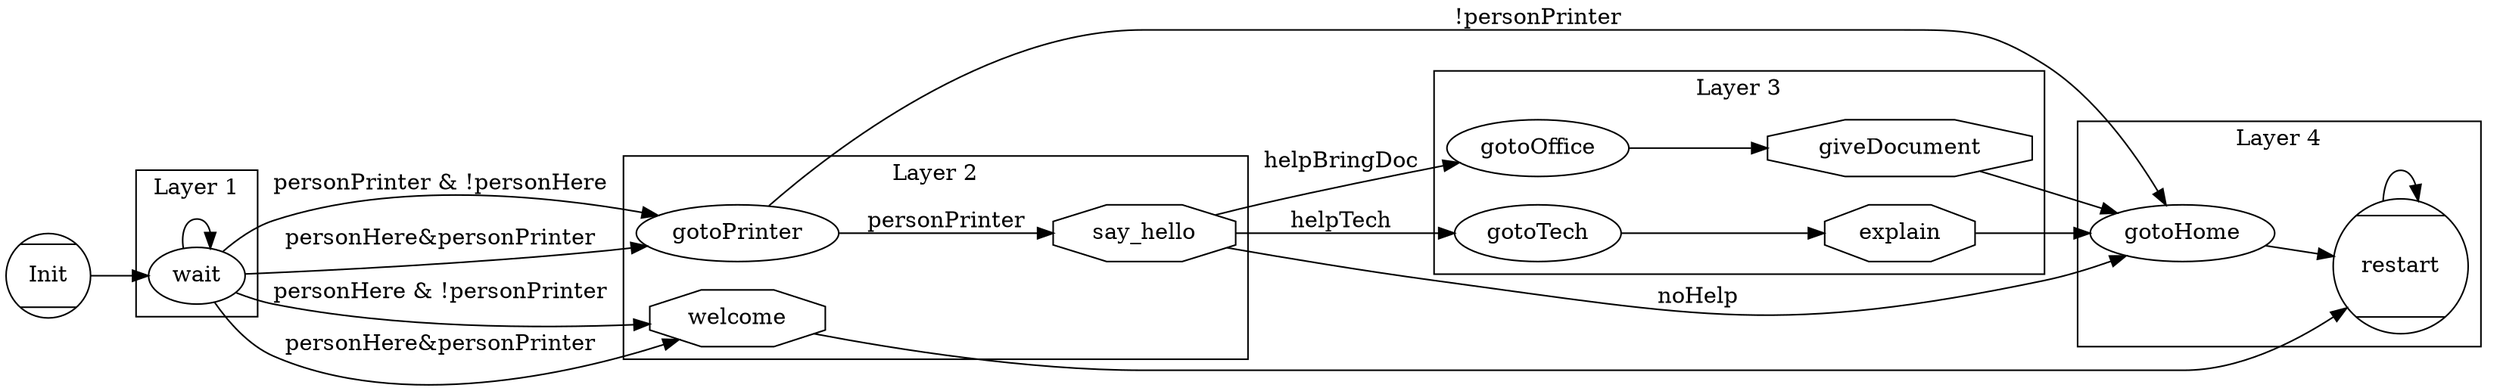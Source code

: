 digraph {
	rankdir=LR
	Init [shape=Mcircle]
	subgraph cluster1 {
		label="Layer 1"
		wait
	}
	subgraph cluster2 {
		label="Layer 2"
		welcome [shape=octagon] gotoPrinter say_hello [shape=octagon]
	}
	subgraph cluster3 {
		label="Layer 3"
		gotoOffice gotoTech giveDocument [shape=octagon] explain [shape=octagon]
	}
	subgraph cluster4 {
		label="Layer 4"
		gotoHome restart [shape=Mcircle]
	}
	
	Init->wait
	
	wait->wait //[label="!personHere & !personPrinter"]
//	wait->wait //[label="personHere & !personPrinter"]
	wait->welcome [label="personHere & !personPrinter"]
//	wait->wait //[label="personPrinter & !personHere"]
	wait->gotoPrinter [label="personPrinter & !personHere"]
//	wait->wait //[label="personHere&personPrinter"]
	wait->welcome [label="personHere&personPrinter"]
	wait->gotoPrinter [label="personHere&personPrinter"]

	welcome->restart 

	gotoPrinter->say_hello [label="personPrinter"]
	gotoPrinter->gotoHome [label="!personPrinter"]

	say_hello->gotoOffice [label="helpBringDoc"]
	say_hello->gotoTech [label="helpTech"]
	say_hello->gotoHome [label="noHelp"]

	gotoOffice->giveDocument

	gotoTech->explain

	giveDocument->gotoHome

	explain->gotoHome

	gotoHome->restart

	restart->restart
	
}
